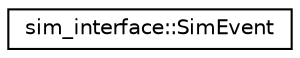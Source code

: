 digraph "Graphical Class Hierarchy"
{
 // LATEX_PDF_SIZE
  edge [fontname="Helvetica",fontsize="10",labelfontname="Helvetica",labelfontsize="10"];
  node [fontname="Helvetica",fontsize="10",shape=record];
  rankdir="LR";
  Node0 [label="sim_interface::SimEvent",height=0.2,width=0.4,color="black", fillcolor="white", style="filled",URL="$classsim__interface_1_1SimEvent.html",tooltip=" "];
}
